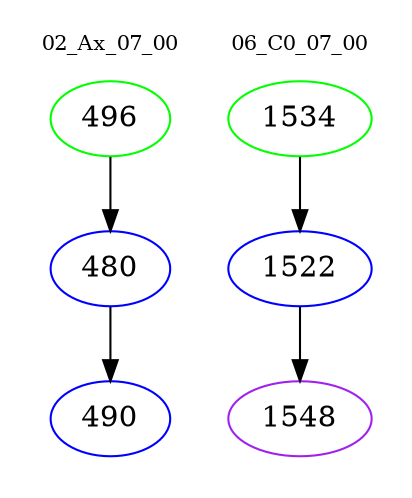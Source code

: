 digraph{
subgraph cluster_0 {
color = white
label = "02_Ax_07_00";
fontsize=10;
T0_496 [label="496", color="green"]
T0_496 -> T0_480 [color="black"]
T0_480 [label="480", color="blue"]
T0_480 -> T0_490 [color="black"]
T0_490 [label="490", color="blue"]
}
subgraph cluster_1 {
color = white
label = "06_C0_07_00";
fontsize=10;
T1_1534 [label="1534", color="green"]
T1_1534 -> T1_1522 [color="black"]
T1_1522 [label="1522", color="blue"]
T1_1522 -> T1_1548 [color="black"]
T1_1548 [label="1548", color="purple"]
}
}
